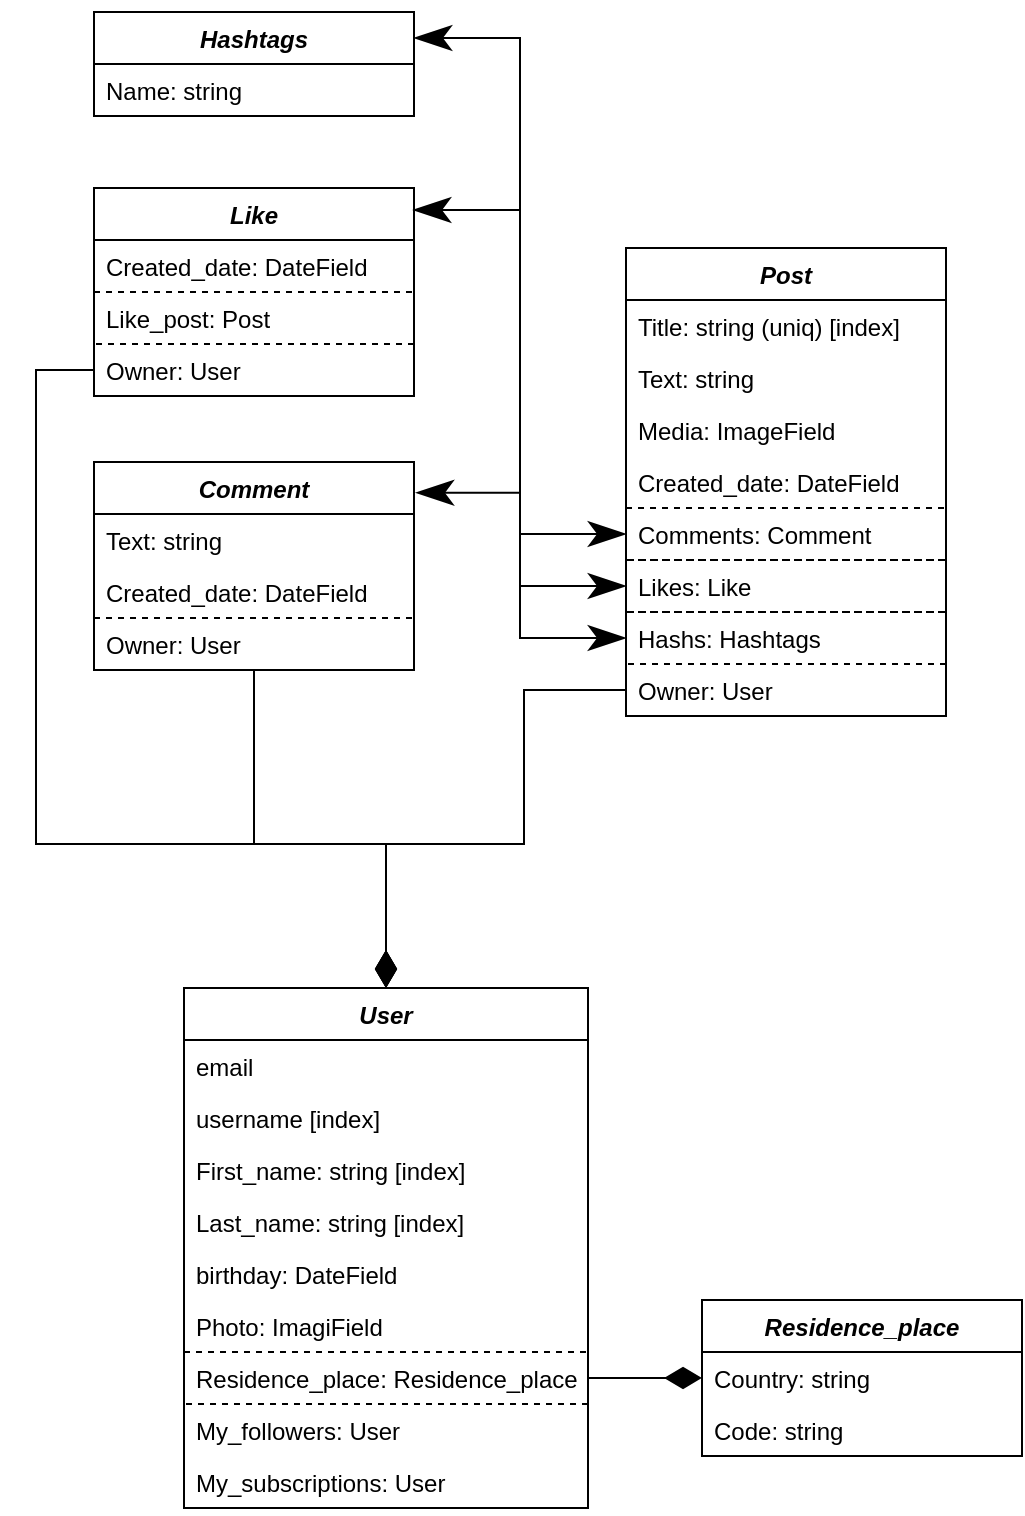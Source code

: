 <mxfile version="22.1.22" type="embed">
  <diagram id="C5RBs43oDa-KdzZeNtuy" name="Page-1">
    <mxGraphModel dx="726" dy="590" grid="0" gridSize="10" guides="1" tooltips="1" connect="1" arrows="1" fold="1" page="1" pageScale="1" pageWidth="1169" pageHeight="827" background="none" math="0" shadow="0">
      <root>
        <mxCell id="WIyWlLk6GJQsqaUBKTNV-0" />
        <mxCell id="WIyWlLk6GJQsqaUBKTNV-1" parent="WIyWlLk6GJQsqaUBKTNV-0" />
        <mxCell id="zkfFHV4jXpPFQw0GAbJ--0" value="Residence_place" style="swimlane;fontStyle=3;align=center;verticalAlign=top;childLayout=stackLayout;horizontal=1;startSize=26;horizontalStack=0;resizeParent=1;resizeLast=0;collapsible=1;marginBottom=0;rounded=0;shadow=0;strokeWidth=1;" parent="WIyWlLk6GJQsqaUBKTNV-1" vertex="1">
          <mxGeometry x="766" y="675" width="160" height="78" as="geometry">
            <mxRectangle x="629" y="436" width="160" height="26" as="alternateBounds" />
          </mxGeometry>
        </mxCell>
        <mxCell id="zkfFHV4jXpPFQw0GAbJ--1" value="Country: string" style="text;align=left;verticalAlign=top;spacingLeft=4;spacingRight=4;overflow=hidden;rotatable=0;points=[[0,0.5],[1,0.5]];portConstraint=eastwest;" parent="zkfFHV4jXpPFQw0GAbJ--0" vertex="1">
          <mxGeometry y="26" width="160" height="26" as="geometry" />
        </mxCell>
        <mxCell id="5s991XsyKktp0hbbbUXU-14" value="Code: string" style="text;align=left;verticalAlign=top;spacingLeft=4;spacingRight=4;overflow=hidden;rotatable=0;points=[[0,0.5],[1,0.5]];portConstraint=eastwest;" parent="zkfFHV4jXpPFQw0GAbJ--0" vertex="1">
          <mxGeometry y="52" width="160" height="26" as="geometry" />
        </mxCell>
        <mxCell id="5s991XsyKktp0hbbbUXU-6" value="User" style="swimlane;fontStyle=3;align=center;verticalAlign=top;childLayout=stackLayout;horizontal=1;startSize=26;horizontalStack=0;resizeParent=1;resizeLast=0;collapsible=1;marginBottom=0;rounded=0;shadow=0;strokeWidth=1;" parent="WIyWlLk6GJQsqaUBKTNV-1" vertex="1">
          <mxGeometry x="507" y="519" width="202" height="260" as="geometry">
            <mxRectangle x="230" y="140" width="160" height="26" as="alternateBounds" />
          </mxGeometry>
        </mxCell>
        <mxCell id="5s991XsyKktp0hbbbUXU-7" value="email" style="text;align=left;verticalAlign=top;spacingLeft=4;spacingRight=4;overflow=hidden;rotatable=0;points=[[0,0.5],[1,0.5]];portConstraint=eastwest;" parent="5s991XsyKktp0hbbbUXU-6" vertex="1">
          <mxGeometry y="26" width="202" height="26" as="geometry" />
        </mxCell>
        <mxCell id="5s991XsyKktp0hbbbUXU-8" value="username [index]" style="text;align=left;verticalAlign=top;spacingLeft=4;spacingRight=4;overflow=hidden;rotatable=0;points=[[0,0.5],[1,0.5]];portConstraint=eastwest;rounded=0;shadow=0;html=0;" parent="5s991XsyKktp0hbbbUXU-6" vertex="1">
          <mxGeometry y="52" width="202" height="26" as="geometry" />
        </mxCell>
        <mxCell id="5s991XsyKktp0hbbbUXU-9" value="First_name: string [index]" style="text;align=left;verticalAlign=top;spacingLeft=4;spacingRight=4;overflow=hidden;rotatable=0;points=[[0,0.5],[1,0.5]];portConstraint=eastwest;rounded=0;shadow=0;html=0;" parent="5s991XsyKktp0hbbbUXU-6" vertex="1">
          <mxGeometry y="78" width="202" height="26" as="geometry" />
        </mxCell>
        <mxCell id="5s991XsyKktp0hbbbUXU-10" value="Last_name: string [index]" style="text;align=left;verticalAlign=top;spacingLeft=4;spacingRight=4;overflow=hidden;rotatable=0;points=[[0,0.5],[1,0.5]];portConstraint=eastwest;rounded=0;shadow=0;html=0;" parent="5s991XsyKktp0hbbbUXU-6" vertex="1">
          <mxGeometry y="104" width="202" height="26" as="geometry" />
        </mxCell>
        <mxCell id="5s991XsyKktp0hbbbUXU-11" value="birthday: DateField" style="text;align=left;verticalAlign=top;spacingLeft=4;spacingRight=4;overflow=hidden;rotatable=0;points=[[0,0.5],[1,0.5]];portConstraint=eastwest;rounded=0;shadow=0;html=0;" parent="5s991XsyKktp0hbbbUXU-6" vertex="1">
          <mxGeometry y="130" width="202" height="26" as="geometry" />
        </mxCell>
        <mxCell id="5s991XsyKktp0hbbbUXU-12" value="Photo: ImagiField" style="text;align=left;verticalAlign=top;spacingLeft=4;spacingRight=4;overflow=hidden;rotatable=0;points=[[0,0.5],[1,0.5]];portConstraint=eastwest;rounded=0;shadow=0;html=0;" parent="5s991XsyKktp0hbbbUXU-6" vertex="1">
          <mxGeometry y="156" width="202" height="26" as="geometry" />
        </mxCell>
        <mxCell id="5s991XsyKktp0hbbbUXU-13" value="Residence_place: Residence_place" style="text;align=left;verticalAlign=top;spacingLeft=4;spacingRight=4;overflow=hidden;rotatable=0;points=[[0,0.5],[1,0.5]];portConstraint=eastwest;rounded=0;shadow=0;html=0;fillColor=none;strokeColor=default;dashed=1;" parent="5s991XsyKktp0hbbbUXU-6" vertex="1">
          <mxGeometry y="182" width="202" height="26" as="geometry" />
        </mxCell>
        <mxCell id="5s991XsyKktp0hbbbUXU-16" value="My_followers: User" style="text;align=left;verticalAlign=top;spacingLeft=4;spacingRight=4;overflow=hidden;rotatable=0;points=[[0,0.5],[1,0.5]];portConstraint=eastwest;rounded=0;shadow=0;html=0;" parent="5s991XsyKktp0hbbbUXU-6" vertex="1">
          <mxGeometry y="208" width="202" height="26" as="geometry" />
        </mxCell>
        <mxCell id="1" value="My_subscriptions: User" style="text;align=left;verticalAlign=top;spacingLeft=4;spacingRight=4;overflow=hidden;rotatable=0;points=[[0,0.5],[1,0.5]];portConstraint=eastwest;rounded=0;shadow=0;html=0;" vertex="1" parent="5s991XsyKktp0hbbbUXU-6">
          <mxGeometry y="234" width="202" height="26" as="geometry" />
        </mxCell>
        <mxCell id="5s991XsyKktp0hbbbUXU-15" style="edgeStyle=orthogonalEdgeStyle;rounded=0;orthogonalLoop=1;jettySize=auto;html=1;entryX=0;entryY=0.5;entryDx=0;entryDy=0;endArrow=diamondThin;endFill=1;strokeWidth=1;endSize=16;" parent="WIyWlLk6GJQsqaUBKTNV-1" source="5s991XsyKktp0hbbbUXU-13" target="zkfFHV4jXpPFQw0GAbJ--0" edge="1">
          <mxGeometry relative="1" as="geometry" />
        </mxCell>
        <mxCell id="5s991XsyKktp0hbbbUXU-26" value="Post" style="swimlane;fontStyle=3;align=center;verticalAlign=top;childLayout=stackLayout;horizontal=1;startSize=26;horizontalStack=0;resizeParent=1;resizeLast=0;collapsible=1;marginBottom=0;rounded=0;shadow=0;strokeWidth=1;" parent="WIyWlLk6GJQsqaUBKTNV-1" vertex="1">
          <mxGeometry x="728" y="149" width="160" height="234" as="geometry">
            <mxRectangle x="629" y="436" width="160" height="26" as="alternateBounds" />
          </mxGeometry>
        </mxCell>
        <mxCell id="5s991XsyKktp0hbbbUXU-33" value="Title: string (uniq) [index]" style="text;align=left;verticalAlign=top;spacingLeft=4;spacingRight=4;overflow=hidden;rotatable=0;points=[[0,0.5],[1,0.5]];portConstraint=eastwest;" parent="5s991XsyKktp0hbbbUXU-26" vertex="1">
          <mxGeometry y="26" width="160" height="26" as="geometry" />
        </mxCell>
        <mxCell id="5s991XsyKktp0hbbbUXU-27" value="Text: string" style="text;align=left;verticalAlign=top;spacingLeft=4;spacingRight=4;overflow=hidden;rotatable=0;points=[[0,0.5],[1,0.5]];portConstraint=eastwest;" parent="5s991XsyKktp0hbbbUXU-26" vertex="1">
          <mxGeometry y="52" width="160" height="26" as="geometry" />
        </mxCell>
        <mxCell id="5s991XsyKktp0hbbbUXU-31" value="Media: ImageField" style="text;align=left;verticalAlign=top;spacingLeft=4;spacingRight=4;overflow=hidden;rotatable=0;points=[[0,0.5],[1,0.5]];portConstraint=eastwest;" parent="5s991XsyKktp0hbbbUXU-26" vertex="1">
          <mxGeometry y="78" width="160" height="26" as="geometry" />
        </mxCell>
        <mxCell id="5s991XsyKktp0hbbbUXU-32" value="Created_date: DateField" style="text;align=left;verticalAlign=top;spacingLeft=4;spacingRight=4;overflow=hidden;rotatable=0;points=[[0,0.5],[1,0.5]];portConstraint=eastwest;" parent="5s991XsyKktp0hbbbUXU-26" vertex="1">
          <mxGeometry y="104" width="160" height="26" as="geometry" />
        </mxCell>
        <mxCell id="5s991XsyKktp0hbbbUXU-51" value="Comments: Comment" style="text;align=left;verticalAlign=top;spacingLeft=4;spacingRight=4;overflow=hidden;rotatable=0;points=[[0,0.5],[1,0.5]];portConstraint=eastwest;strokeColor=default;dashed=1;" parent="5s991XsyKktp0hbbbUXU-26" vertex="1">
          <mxGeometry y="130" width="160" height="26" as="geometry" />
        </mxCell>
        <mxCell id="5s991XsyKktp0hbbbUXU-53" value="Likes: Like" style="text;align=left;verticalAlign=top;spacingLeft=4;spacingRight=4;overflow=hidden;rotatable=0;points=[[0,0.5],[1,0.5]];portConstraint=eastwest;strokeColor=default;dashed=1;" parent="5s991XsyKktp0hbbbUXU-26" vertex="1">
          <mxGeometry y="156" width="160" height="26" as="geometry" />
        </mxCell>
        <mxCell id="5s991XsyKktp0hbbbUXU-60" value="Hashs: Hashtags" style="text;align=left;verticalAlign=top;spacingLeft=4;spacingRight=4;overflow=hidden;rotatable=0;points=[[0,0.5],[1,0.5]];portConstraint=eastwest;strokeColor=default;dashed=1;" parent="5s991XsyKktp0hbbbUXU-26" vertex="1">
          <mxGeometry y="182" width="160" height="26" as="geometry" />
        </mxCell>
        <mxCell id="5s991XsyKktp0hbbbUXU-28" value="Owner: User" style="text;align=left;verticalAlign=top;spacingLeft=4;spacingRight=4;overflow=hidden;rotatable=0;points=[[0,0.5],[1,0.5]];portConstraint=eastwest;strokeColor=none;dashed=1;dashPattern=8 8;" parent="5s991XsyKktp0hbbbUXU-26" vertex="1">
          <mxGeometry y="208" width="160" height="26" as="geometry" />
        </mxCell>
        <mxCell id="5s991XsyKktp0hbbbUXU-30" style="edgeStyle=orthogonalEdgeStyle;rounded=0;orthogonalLoop=1;jettySize=auto;html=1;entryX=0.5;entryY=0;entryDx=0;entryDy=0;endSize=16;endArrow=diamondThin;endFill=1;exitX=0;exitY=0.5;exitDx=0;exitDy=0;strokeColor=default;" parent="WIyWlLk6GJQsqaUBKTNV-1" source="5s991XsyKktp0hbbbUXU-28" target="5s991XsyKktp0hbbbUXU-6" edge="1">
          <mxGeometry relative="1" as="geometry">
            <Array as="points">
              <mxPoint x="677" y="370" />
              <mxPoint x="677" y="447" />
              <mxPoint x="608" y="447" />
            </Array>
          </mxGeometry>
        </mxCell>
        <mxCell id="5s991XsyKktp0hbbbUXU-34" value="Comment" style="swimlane;fontStyle=3;align=center;verticalAlign=top;childLayout=stackLayout;horizontal=1;startSize=26;horizontalStack=0;resizeParent=1;resizeLast=0;collapsible=1;marginBottom=0;rounded=0;shadow=0;strokeWidth=1;" parent="WIyWlLk6GJQsqaUBKTNV-1" vertex="1">
          <mxGeometry x="462" y="256" width="160" height="104" as="geometry">
            <mxRectangle x="629" y="436" width="160" height="26" as="alternateBounds" />
          </mxGeometry>
        </mxCell>
        <mxCell id="5s991XsyKktp0hbbbUXU-36" value="Text: string" style="text;align=left;verticalAlign=top;spacingLeft=4;spacingRight=4;overflow=hidden;rotatable=0;points=[[0,0.5],[1,0.5]];portConstraint=eastwest;" parent="5s991XsyKktp0hbbbUXU-34" vertex="1">
          <mxGeometry y="26" width="160" height="26" as="geometry" />
        </mxCell>
        <mxCell id="5s991XsyKktp0hbbbUXU-38" value="Created_date: DateField" style="text;align=left;verticalAlign=top;spacingLeft=4;spacingRight=4;overflow=hidden;rotatable=0;points=[[0,0.5],[1,0.5]];portConstraint=eastwest;" parent="5s991XsyKktp0hbbbUXU-34" vertex="1">
          <mxGeometry y="52" width="160" height="26" as="geometry" />
        </mxCell>
        <mxCell id="5s991XsyKktp0hbbbUXU-39" value="Owner: User" style="text;align=left;verticalAlign=top;spacingLeft=4;spacingRight=4;overflow=hidden;rotatable=0;points=[[0,0.5],[1,0.5]];portConstraint=eastwest;strokeColor=default;dashed=1;" parent="5s991XsyKktp0hbbbUXU-34" vertex="1">
          <mxGeometry y="78" width="160" height="26" as="geometry" />
        </mxCell>
        <mxCell id="5s991XsyKktp0hbbbUXU-41" style="edgeStyle=orthogonalEdgeStyle;rounded=0;orthogonalLoop=1;jettySize=auto;html=1;entryX=0.5;entryY=0;entryDx=0;entryDy=0;endArrow=diamondThin;endFill=1;endSize=16;" parent="WIyWlLk6GJQsqaUBKTNV-1" source="5s991XsyKktp0hbbbUXU-39" target="5s991XsyKktp0hbbbUXU-6" edge="1">
          <mxGeometry relative="1" as="geometry">
            <Array as="points">
              <mxPoint x="542" y="447" />
              <mxPoint x="608" y="447" />
            </Array>
          </mxGeometry>
        </mxCell>
        <mxCell id="5s991XsyKktp0hbbbUXU-43" value="Like" style="swimlane;fontStyle=3;align=center;verticalAlign=top;childLayout=stackLayout;horizontal=1;startSize=26;horizontalStack=0;resizeParent=1;resizeLast=0;collapsible=1;marginBottom=0;rounded=0;shadow=0;strokeWidth=1;" parent="WIyWlLk6GJQsqaUBKTNV-1" vertex="1">
          <mxGeometry x="462" y="119" width="160" height="104" as="geometry">
            <mxRectangle x="629" y="436" width="160" height="26" as="alternateBounds" />
          </mxGeometry>
        </mxCell>
        <mxCell id="5s991XsyKktp0hbbbUXU-45" value="Created_date: DateField" style="text;align=left;verticalAlign=top;spacingLeft=4;spacingRight=4;overflow=hidden;rotatable=0;points=[[0,0.5],[1,0.5]];portConstraint=eastwest;" parent="5s991XsyKktp0hbbbUXU-43" vertex="1">
          <mxGeometry y="26" width="160" height="26" as="geometry" />
        </mxCell>
        <mxCell id="5s991XsyKktp0hbbbUXU-46" value="Like_post: Post" style="text;align=left;verticalAlign=top;spacingLeft=4;spacingRight=4;overflow=hidden;rotatable=0;points=[[0,0.5],[1,0.5]];portConstraint=eastwest;strokeColor=default;dashed=1;" parent="5s991XsyKktp0hbbbUXU-43" vertex="1">
          <mxGeometry y="52" width="160" height="26" as="geometry" />
        </mxCell>
        <mxCell id="5s991XsyKktp0hbbbUXU-47" value="Owner: User" style="text;align=left;verticalAlign=top;spacingLeft=4;spacingRight=4;overflow=hidden;rotatable=0;points=[[0,0.5],[1,0.5]];portConstraint=eastwest;strokeColor=none;" parent="5s991XsyKktp0hbbbUXU-43" vertex="1">
          <mxGeometry y="78" width="160" height="26" as="geometry" />
        </mxCell>
        <mxCell id="5s991XsyKktp0hbbbUXU-50" style="edgeStyle=orthogonalEdgeStyle;rounded=0;orthogonalLoop=1;jettySize=auto;html=1;entryX=0.5;entryY=0;entryDx=0;entryDy=0;endSize=16;endArrow=diamondThin;endFill=1;" parent="WIyWlLk6GJQsqaUBKTNV-1" source="5s991XsyKktp0hbbbUXU-47" target="5s991XsyKktp0hbbbUXU-6" edge="1">
          <mxGeometry relative="1" as="geometry">
            <Array as="points">
              <mxPoint x="433" y="210" />
              <mxPoint x="433" y="447" />
              <mxPoint x="608" y="447" />
            </Array>
          </mxGeometry>
        </mxCell>
        <mxCell id="5s991XsyKktp0hbbbUXU-52" style="edgeStyle=orthogonalEdgeStyle;rounded=0;orthogonalLoop=1;jettySize=auto;html=1;entryX=1.006;entryY=0.148;entryDx=0;entryDy=0;endArrow=classicThin;endFill=1;startArrow=classicThin;startFill=1;endSize=16;startSize=16;entryPerimeter=0;" parent="WIyWlLk6GJQsqaUBKTNV-1" source="5s991XsyKktp0hbbbUXU-51" target="5s991XsyKktp0hbbbUXU-34" edge="1">
          <mxGeometry relative="1" as="geometry" />
        </mxCell>
        <mxCell id="5s991XsyKktp0hbbbUXU-55" style="edgeStyle=orthogonalEdgeStyle;rounded=0;orthogonalLoop=1;jettySize=auto;html=1;entryX=0.997;entryY=0.106;entryDx=0;entryDy=0;entryPerimeter=0;endArrow=classicThin;endFill=1;startArrow=classicThin;startFill=1;endSize=16;startSize=16;" parent="WIyWlLk6GJQsqaUBKTNV-1" source="5s991XsyKktp0hbbbUXU-53" target="5s991XsyKktp0hbbbUXU-43" edge="1">
          <mxGeometry relative="1" as="geometry" />
        </mxCell>
        <mxCell id="5s991XsyKktp0hbbbUXU-56" value="Hashtags" style="swimlane;fontStyle=3;align=center;verticalAlign=top;childLayout=stackLayout;horizontal=1;startSize=26;horizontalStack=0;resizeParent=1;resizeLast=0;collapsible=1;marginBottom=0;rounded=0;shadow=0;strokeWidth=1;" parent="WIyWlLk6GJQsqaUBKTNV-1" vertex="1">
          <mxGeometry x="462" y="31" width="160" height="52" as="geometry">
            <mxRectangle x="629" y="436" width="160" height="26" as="alternateBounds" />
          </mxGeometry>
        </mxCell>
        <mxCell id="5s991XsyKktp0hbbbUXU-57" value="Name: string" style="text;align=left;verticalAlign=top;spacingLeft=4;spacingRight=4;overflow=hidden;rotatable=0;points=[[0,0.5],[1,0.5]];portConstraint=eastwest;" parent="5s991XsyKktp0hbbbUXU-56" vertex="1">
          <mxGeometry y="26" width="160" height="26" as="geometry" />
        </mxCell>
        <mxCell id="5s991XsyKktp0hbbbUXU-61" style="edgeStyle=orthogonalEdgeStyle;rounded=0;orthogonalLoop=1;jettySize=auto;html=1;entryX=1;entryY=0.25;entryDx=0;entryDy=0;endSize=16;startSize=16;startArrow=classicThin;startFill=1;endArrow=classicThin;endFill=1;" parent="WIyWlLk6GJQsqaUBKTNV-1" source="5s991XsyKktp0hbbbUXU-60" target="5s991XsyKktp0hbbbUXU-56" edge="1">
          <mxGeometry relative="1" as="geometry" />
        </mxCell>
      </root>
    </mxGraphModel>
  </diagram>
</mxfile>
